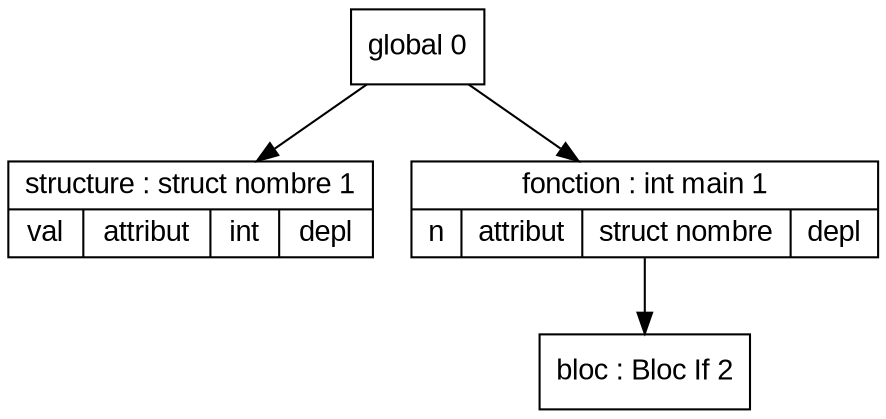 digraph "tds"{

	node [fontname="Arial"];

	N1 [shape=record label="{ structure : struct nombre 1
	| { val | attribut | int | depl }
	}"];

	N3 [shape=record label="{ bloc : Bloc If  2
	}"];

	N2 [shape=record label="{ fonction : int main 1
	| { n | attribut | struct nombre | depl }
	}"];

	N0 [shape=record label="{ global 0
	}"];


	N0 -> N1; 
	N0 -> N2; 
	N2 -> N3; 
}
